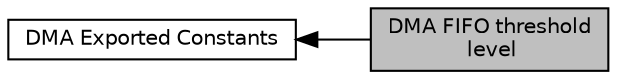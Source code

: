 digraph "DMA FIFO threshold level"
{
  edge [fontname="Helvetica",fontsize="10",labelfontname="Helvetica",labelfontsize="10"];
  node [fontname="Helvetica",fontsize="10",shape=box];
  rankdir=LR;
  Node2 [label="DMA Exported Constants",height=0.2,width=0.4,color="black", fillcolor="white", style="filled",URL="$group___d_m_a___exported___constants.html",tooltip="DMA Exported constants."];
  Node1 [label="DMA FIFO threshold\l level",height=0.2,width=0.4,color="black", fillcolor="grey75", style="filled", fontcolor="black",tooltip="DMA FIFO level."];
  Node2->Node1 [shape=plaintext, dir="back", style="solid"];
}
